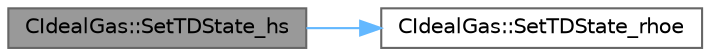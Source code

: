 digraph "CIdealGas::SetTDState_hs"
{
 // LATEX_PDF_SIZE
  bgcolor="transparent";
  edge [fontname=Helvetica,fontsize=10,labelfontname=Helvetica,labelfontsize=10];
  node [fontname=Helvetica,fontsize=10,shape=box,height=0.2,width=0.4];
  rankdir="LR";
  Node1 [id="Node000001",label="CIdealGas::SetTDState_hs",height=0.2,width=0.4,color="gray40", fillcolor="grey60", style="filled", fontcolor="black",tooltip="Set the Dimensionless State using Enthalpy and Entropy."];
  Node1 -> Node2 [id="edge1_Node000001_Node000002",color="steelblue1",style="solid",tooltip=" "];
  Node2 [id="Node000002",label="CIdealGas::SetTDState_rhoe",height=0.2,width=0.4,color="grey40", fillcolor="white", style="filled",URL="$classCIdealGas.html#a5e7a50a3b8dc1e283695e702b82dac79",tooltip="Set the Dimensionless State using Density and Internal Energy."];
}
